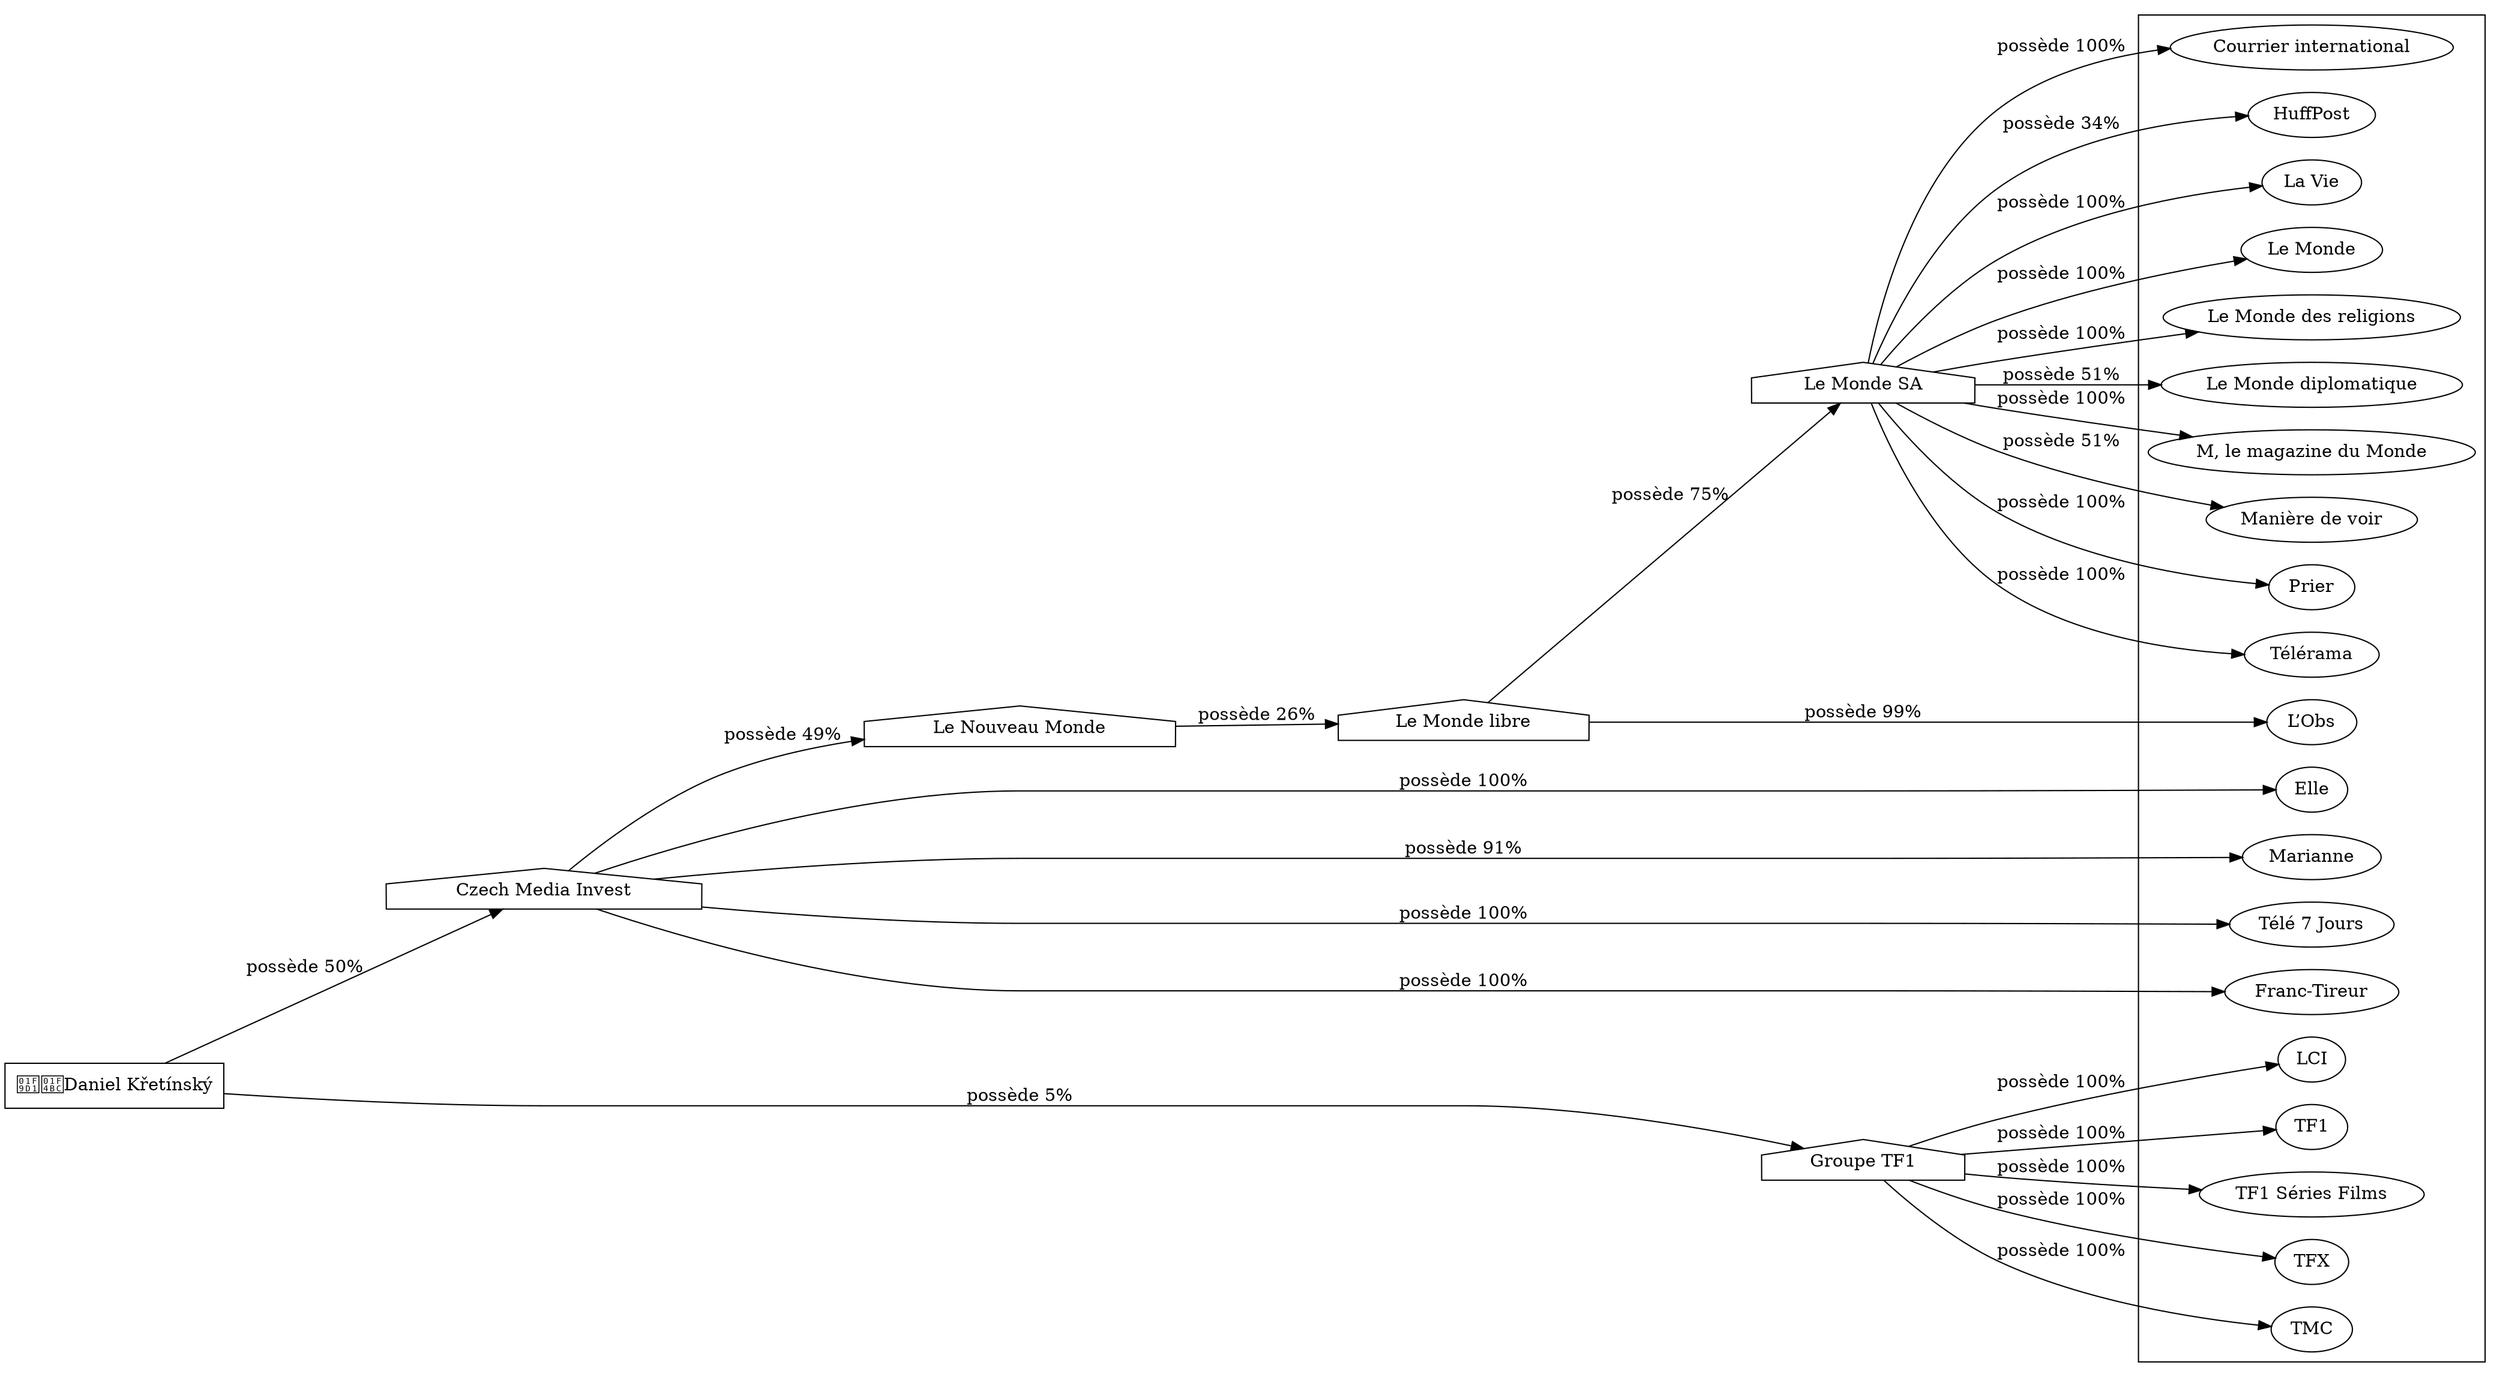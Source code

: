 digraph {
  rankdir=LR;
  subgraph roots {
    
      "daniel-kretinsky-92"[label="🧑‍💼Daniel Křetínský" shape=box]
    
  }

  
    "czech-media-invest-93"[label="Czech Media Invest" shape=house]
  
    "le-nouveau-monde-13"[label="Le Nouveau Monde" shape=house]
  
    "le-monde-libre-14"[label="Le Monde libre" shape=house]
  
    "le-monde-sa-15"[label="Le Monde SA" shape=house]
  
    "groupe-tf1-122"[label="Groupe TF1" shape=house]
  

  subgraph clusterLeaves {
    
      "elle-321"[label="Elle"]
    
      "l-obs-16"[label="L’Obs"]
    
      "courrier-international-21"[label="Courrier international"]
    
      "huffpost-26"[label="HuffPost"]
    
      "la-vie-23"[label="La Vie"]
    
      "le-monde-19"[label="Le Monde"]
    
      "le-monde-des-religions-22"[label="Le Monde des religions"]
    
      "le-monde-diplomatique-24"[label="Le Monde diplomatique"]
    
      "m-le-magazine-du-monde-18"[label="M, le magazine du Monde"]
    
      "maniere-de-voir-25"[label="Manière de voir"]
    
      "prier-17"[label="Prier"]
    
      "telerama-20"[label="Télérama"]
    
      "marianne-94"[label="Marianne"]
    
      "tele-7-jours-343"[label="Télé 7 Jours"]
    
      "franc-tireur-346"[label="Franc-Tireur"]
    
      "lci-125"[label="LCI"]
    
      "tf1-123"[label="TF1"]
    
      "tf1-series-films-126"[label="TF1 Séries Films"]
    
      "tfx-124"[label="TFX"]
    
      "tmc-127"[label="TMC"]
    
  }

  
    "daniel-kretinsky-92" -> "czech-media-invest-93" [
      label="possède 50%"
    ]
  
    "czech-media-invest-93" -> "elle-321" [
      label="possède 100%"
    ]
  
    "czech-media-invest-93" -> "le-nouveau-monde-13" [
      label="possède 49%"
    ]
  
    "le-nouveau-monde-13" -> "le-monde-libre-14" [
      label="possède 26%"
    ]
  
    "le-monde-libre-14" -> "l-obs-16" [
      label="possède 99%"
    ]
  
    "le-monde-libre-14" -> "le-monde-sa-15" [
      label="possède 75%"
    ]
  
    "le-monde-sa-15" -> "courrier-international-21" [
      label="possède 100%"
    ]
  
    "le-monde-sa-15" -> "huffpost-26" [
      label="possède 34%"
    ]
  
    "le-monde-sa-15" -> "la-vie-23" [
      label="possède 100%"
    ]
  
    "le-monde-sa-15" -> "le-monde-19" [
      label="possède 100%"
    ]
  
    "le-monde-sa-15" -> "le-monde-des-religions-22" [
      label="possède 100%"
    ]
  
    "le-monde-sa-15" -> "le-monde-diplomatique-24" [
      label="possède 51%"
    ]
  
    "le-monde-sa-15" -> "m-le-magazine-du-monde-18" [
      label="possède 100%"
    ]
  
    "le-monde-sa-15" -> "maniere-de-voir-25" [
      label="possède 51%"
    ]
  
    "le-monde-sa-15" -> "prier-17" [
      label="possède 100%"
    ]
  
    "le-monde-sa-15" -> "telerama-20" [
      label="possède 100%"
    ]
  
    "czech-media-invest-93" -> "marianne-94" [
      label="possède 91%"
    ]
  
    "czech-media-invest-93" -> "tele-7-jours-343" [
      label="possède 100%"
    ]
  
    "czech-media-invest-93" -> "franc-tireur-346" [
      label="possède 100%"
    ]
  
    "daniel-kretinsky-92" -> "groupe-tf1-122" [
      label="possède 5%"
    ]
  
    "groupe-tf1-122" -> "lci-125" [
      label="possède 100%"
    ]
  
    "groupe-tf1-122" -> "tf1-123" [
      label="possède 100%"
    ]
  
    "groupe-tf1-122" -> "tf1-series-films-126" [
      label="possède 100%"
    ]
  
    "groupe-tf1-122" -> "tfx-124" [
      label="possède 100%"
    ]
  
    "groupe-tf1-122" -> "tmc-127" [
      label="possède 100%"
    ]
  
}
